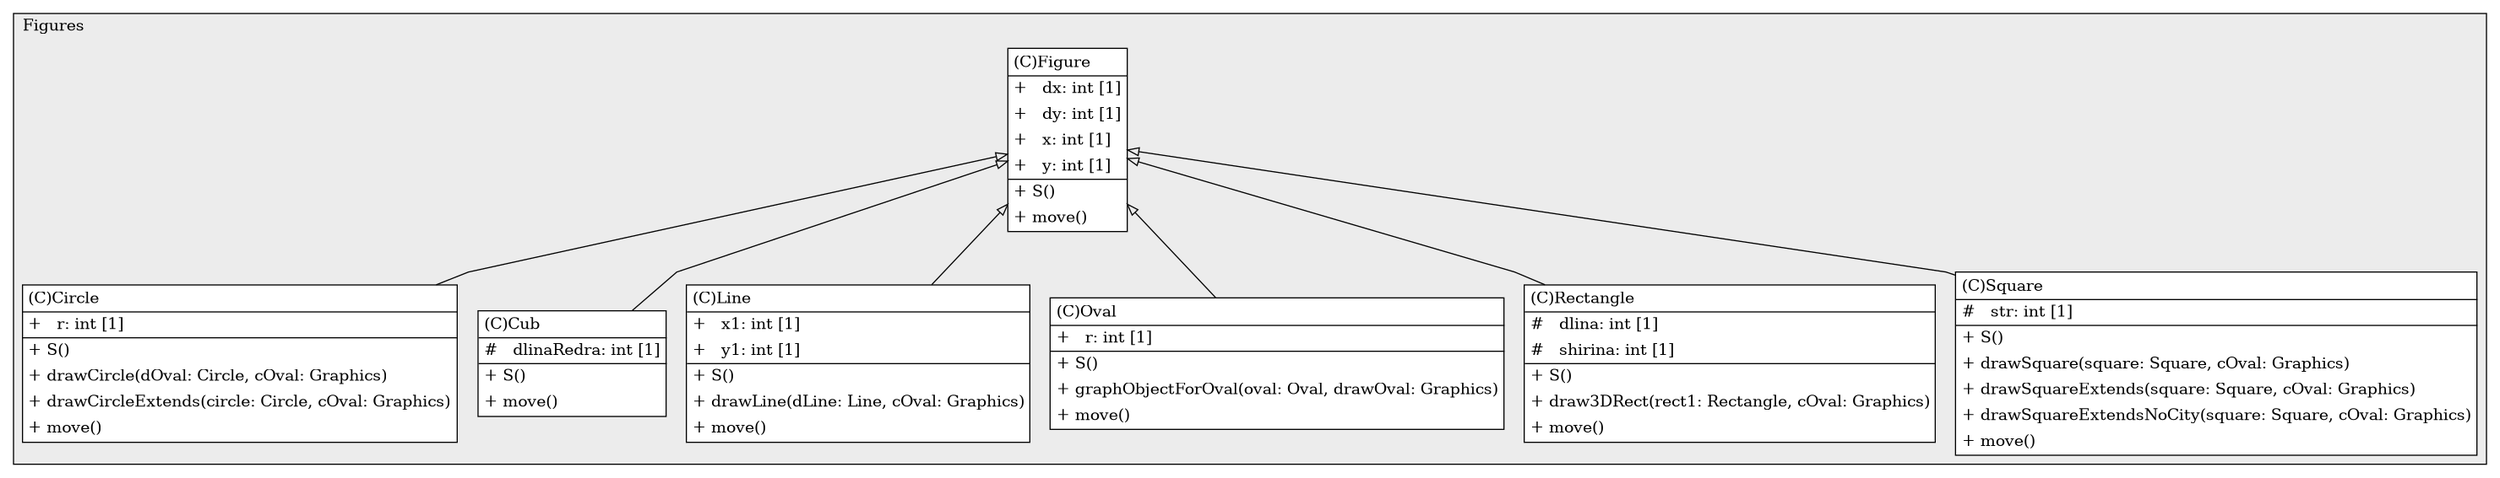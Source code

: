 @startuml

/' diagram meta data start
config=StructureConfiguration;
{
  "projectClassification": {
    "searchMode": "OpenProject", // OpenProject, AllProjects
    "includedProjects": "",
    "pathEndKeywords": "*.impl",
    "isClientPath": "",
    "isClientName": "",
    "isTestPath": "",
    "isTestName": "",
    "isMappingPath": "",
    "isMappingName": "",
    "isDataAccessPath": "",
    "isDataAccessName": "",
    "isDataStructurePath": "",
    "isDataStructureName": "",
    "isInterfaceStructuresPath": "",
    "isInterfaceStructuresName": "",
    "isEntryPointPath": "",
    "isEntryPointName": "",
    "treatFinalFieldsAsMandatory": false
  },
  "graphRestriction": {
    "classPackageExcludeFilter": "",
    "classPackageIncludeFilter": "",
    "classNameExcludeFilter": "",
    "classNameIncludeFilter": "",
    "methodNameExcludeFilter": "",
    "methodNameIncludeFilter": "",
    "removeByInheritance": "", // inheritance/annotation based filtering is done in a second step
    "removeByAnnotation": "",
    "removeByClassPackage": "", // cleanup the graph after inheritance/annotation based filtering is done
    "removeByClassName": "",
    "cutMappings": false,
    "cutEnum": true,
    "cutTests": true,
    "cutClient": true,
    "cutDataAccess": false,
    "cutInterfaceStructures": false,
    "cutDataStructures": false,
    "cutGetterAndSetter": true,
    "cutConstructors": true
  },
  "graphTraversal": {
    "forwardDepth": 6,
    "backwardDepth": 6,
    "classPackageExcludeFilter": "",
    "classPackageIncludeFilter": "",
    "classNameExcludeFilter": "",
    "classNameIncludeFilter": "",
    "methodNameExcludeFilter": "",
    "methodNameIncludeFilter": "",
    "hideMappings": false,
    "hideDataStructures": false,
    "hidePrivateMethods": true,
    "hideInterfaceCalls": true, // indirection: implementation -> interface (is hidden) -> implementation
    "onlyShowApplicationEntryPoints": false, // root node is included
    "useMethodCallsForStructureDiagram": "ForwardOnly" // ForwardOnly, BothDirections, No
  },
  "details": {
    "aggregation": "GroupByClass", // ByClass, GroupByClass, None
    "showClassGenericTypes": true,
    "showMethods": true,
    "showMethodParameterNames": true,
    "showMethodParameterTypes": true,
    "showMethodReturnType": true,
    "showPackageLevels": 2,
    "showDetailedClassStructure": true
  },
  "rootClass": "Figures.Figure",
  "extensionCallbackMethod": "" // qualified.class.name#methodName - signature: public static String method(String)
}
diagram meta data end '/



digraph g {
    rankdir="TB"
    splines=polyline
    

'nodes 
subgraph cluster_805530095 { 
   	label=Figures
	labeljust=l
	fillcolor="#ececec"
	style=filled
   
   Circle805530095[
	label=<<TABLE BORDER="1" CELLBORDER="0" CELLPADDING="4" CELLSPACING="0">
<TR><TD ALIGN="LEFT" >(C)Circle</TD></TR>
<HR/>
<TR><TD ALIGN="LEFT" >+   r: int [1]</TD></TR>
<HR/>
<TR><TD ALIGN="LEFT" >+ S()</TD></TR>
<TR><TD ALIGN="LEFT" >+ drawCircle(dOval: Circle, cOval: Graphics)</TD></TR>
<TR><TD ALIGN="LEFT" >+ drawCircleExtends(circle: Circle, cOval: Graphics)</TD></TR>
<TR><TD ALIGN="LEFT" >+ move()</TD></TR>
</TABLE>>
	style=filled
	margin=0
	shape=plaintext
	fillcolor="#FFFFFF"
];

Cub805530095[
	label=<<TABLE BORDER="1" CELLBORDER="0" CELLPADDING="4" CELLSPACING="0">
<TR><TD ALIGN="LEFT" >(C)Cub</TD></TR>
<HR/>
<TR><TD ALIGN="LEFT" >#   dlinaRedra: int [1]</TD></TR>
<HR/>
<TR><TD ALIGN="LEFT" >+ S()</TD></TR>
<TR><TD ALIGN="LEFT" >+ move()</TD></TR>
</TABLE>>
	style=filled
	margin=0
	shape=plaintext
	fillcolor="#FFFFFF"
];

Figure805530095[
	label=<<TABLE BORDER="1" CELLBORDER="0" CELLPADDING="4" CELLSPACING="0">
<TR><TD ALIGN="LEFT" >(C)Figure</TD></TR>
<HR/>
<TR><TD ALIGN="LEFT" >+   dx: int [1]</TD></TR>
<TR><TD ALIGN="LEFT" >+   dy: int [1]</TD></TR>
<TR><TD ALIGN="LEFT" >+   x: int [1]</TD></TR>
<TR><TD ALIGN="LEFT" >+   y: int [1]</TD></TR>
<HR/>
<TR><TD ALIGN="LEFT" >+ S()</TD></TR>
<TR><TD ALIGN="LEFT" >+ move()</TD></TR>
</TABLE>>
	style=filled
	margin=0
	shape=plaintext
	fillcolor="#FFFFFF"
];

Line805530095[
	label=<<TABLE BORDER="1" CELLBORDER="0" CELLPADDING="4" CELLSPACING="0">
<TR><TD ALIGN="LEFT" >(C)Line</TD></TR>
<HR/>
<TR><TD ALIGN="LEFT" >+   x1: int [1]</TD></TR>
<TR><TD ALIGN="LEFT" >+   y1: int [1]</TD></TR>
<HR/>
<TR><TD ALIGN="LEFT" >+ S()</TD></TR>
<TR><TD ALIGN="LEFT" >+ drawLine(dLine: Line, cOval: Graphics)</TD></TR>
<TR><TD ALIGN="LEFT" >+ move()</TD></TR>
</TABLE>>
	style=filled
	margin=0
	shape=plaintext
	fillcolor="#FFFFFF"
];

Oval805530095[
	label=<<TABLE BORDER="1" CELLBORDER="0" CELLPADDING="4" CELLSPACING="0">
<TR><TD ALIGN="LEFT" >(C)Oval</TD></TR>
<HR/>
<TR><TD ALIGN="LEFT" >+   r: int [1]</TD></TR>
<HR/>
<TR><TD ALIGN="LEFT" >+ S()</TD></TR>
<TR><TD ALIGN="LEFT" >+ graphObjectForOval(oval: Oval, drawOval: Graphics)</TD></TR>
<TR><TD ALIGN="LEFT" >+ move()</TD></TR>
</TABLE>>
	style=filled
	margin=0
	shape=plaintext
	fillcolor="#FFFFFF"
];

Rectangle805530095[
	label=<<TABLE BORDER="1" CELLBORDER="0" CELLPADDING="4" CELLSPACING="0">
<TR><TD ALIGN="LEFT" >(C)Rectangle</TD></TR>
<HR/>
<TR><TD ALIGN="LEFT" >#   dlina: int [1]</TD></TR>
<TR><TD ALIGN="LEFT" >#   shirina: int [1]</TD></TR>
<HR/>
<TR><TD ALIGN="LEFT" >+ S()</TD></TR>
<TR><TD ALIGN="LEFT" >+ draw3DRect(rect1: Rectangle, cOval: Graphics)</TD></TR>
<TR><TD ALIGN="LEFT" >+ move()</TD></TR>
</TABLE>>
	style=filled
	margin=0
	shape=plaintext
	fillcolor="#FFFFFF"
];

Square805530095[
	label=<<TABLE BORDER="1" CELLBORDER="0" CELLPADDING="4" CELLSPACING="0">
<TR><TD ALIGN="LEFT" >(C)Square</TD></TR>
<HR/>
<TR><TD ALIGN="LEFT" >#   str: int [1]</TD></TR>
<HR/>
<TR><TD ALIGN="LEFT" >+ S()</TD></TR>
<TR><TD ALIGN="LEFT" >+ drawSquare(square: Square, cOval: Graphics)</TD></TR>
<TR><TD ALIGN="LEFT" >+ drawSquareExtends(square: Square, cOval: Graphics)</TD></TR>
<TR><TD ALIGN="LEFT" >+ drawSquareExtendsNoCity(square: Square, cOval: Graphics)</TD></TR>
<TR><TD ALIGN="LEFT" >+ move()</TD></TR>
</TABLE>>
	style=filled
	margin=0
	shape=plaintext
	fillcolor="#FFFFFF"
];
} 

'edges    
Figure805530095 -> Circle805530095[arrowhead=none, arrowtail=empty, dir=both];
Figure805530095 -> Cub805530095[arrowhead=none, arrowtail=empty, dir=both];
Figure805530095 -> Line805530095[arrowhead=none, arrowtail=empty, dir=both];
Figure805530095 -> Oval805530095[arrowhead=none, arrowtail=empty, dir=both];
Figure805530095 -> Rectangle805530095[arrowhead=none, arrowtail=empty, dir=both];
Figure805530095 -> Square805530095[arrowhead=none, arrowtail=empty, dir=both];
    
}
@enduml